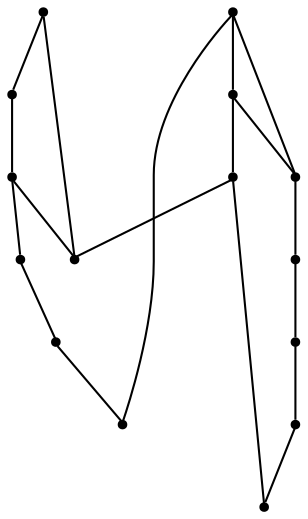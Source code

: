 graph {
  node [shape=point,comment="{\"directed\":false,\"doi\":\"10.1007/978-3-319-27261-0_29\",\"figure\":\"4 (1)\"}"]

  v0 [pos="922.8397090098849,1524.8565943236647"]
  v1 [pos="942.5261903189186,1521.4696941468196"]
  v2 [pos="824.3990518675199,1521.4696941468196"]
  v3 [pos="844.0855172794492,1524.8565943236647"]
  v4 [pos="1277.2275150000598,1453.7889194844593"]
  v5 [pos="1247.6915216288135,1406.4069722715449"]
  v6 [pos="1188.6310761841337,1352.2625115107528"]
  v7 [pos="706.2708483101247,1507.9322356677608"]
  v8 [pos="1100.0356547828908,1291.3473026029124"]
  v9 [pos="1060.6553635996838,1507.9322356677608"]
  v10 [pos="883.460514726883,1237.2008070376924"]
  v11 [pos="666.891654027123,1291.3473026029126"]
  v12 [pos="578.2962962142977,1352.2625115107528"]
  v13 [pos="519.2327110914939,1406.4069722715449"]
  v14 [pos="489.6946828908816,1453.7889194844593"]

  v1 -- v0 [id="-2",pos="942.5261903189186,1521.4696941468196 922.8397090098849,1524.8565943236647 922.8397090098849,1524.8565943236647 922.8397090098849,1524.8565943236647"]
  v14 -- v7 [id="-5",pos="489.6946828908816,1453.7889194844593 706.2708483101247,1507.9322356677608 706.2708483101247,1507.9322356677608 706.2708483101247,1507.9322356677608"]
  v3 -- v2 [id="-6",pos="844.0855172794492,1524.8565943236647 824.3990518675199,1521.4696941468196 824.3990518675199,1521.4696941468196 824.3990518675199,1521.4696941468196"]
  v13 -- v14 [id="-7",pos="519.2327110914939,1406.4069722715449 489.6946828908816,1453.7889194844593 489.6946828908816,1453.7889194844593 489.6946828908816,1453.7889194844593"]
  v11 -- v3 [id="-9",pos="666.891654027123,1291.3473026029126 804.711553143803,1237.198740439445 804.711553143803,1237.198740439445 804.711553143803,1237.198740439445 844.0855172794492,1524.8565943236647 844.0855172794492,1524.8565943236647 844.0855172794492,1524.8565943236647"]
  v12 -- v13 [id="-12",pos="578.2962962142977,1352.2625115107528 519.2327110914939,1406.4069722715449 519.2327110914939,1406.4069722715449 519.2327110914939,1406.4069722715449"]
  v11 -- v12 [id="-13",pos="666.891654027123,1291.3473026029126 578.2962962142977,1352.2625115107528 578.2962962142977,1352.2625115107528 578.2962962142977,1352.2625115107528"]
  v7 -- v2 [id="-14",pos="706.2708483101247,1507.9322356677608 824.3990518675199,1521.4696941468196 824.3990518675199,1521.4696941468196 824.3990518675199,1521.4696941468196"]
  v10 -- v12 [id="-15",pos="883.460514726883,1237.2008070376924 804.711553143803,1237.198740439445 804.711553143803,1237.198740439445 804.711553143803,1237.198740439445 578.2962962142977,1352.2625115107528 578.2962962142977,1352.2625115107528 578.2962962142977,1352.2625115107528"]
  v10 -- v8 [id="-16",pos="883.460514726883,1237.2008070376924 962.215803357524,1237.198740439445 962.215803357524,1237.198740439445 962.215803357524,1237.198740439445 1100.0356547828908,1291.3473026029124 1100.0356547828908,1291.3473026029124 1100.0356547828908,1291.3473026029124"]
  v3 -- v0 [id="-23",pos="844.0855172794492,1524.8565943236647 922.8397090098849,1524.8565943236647 922.8397090098849,1524.8565943236647 922.8397090098849,1524.8565943236647"]
  v10 -- v11 [id="-25",pos="883.460514726883,1237.2008070376924 666.891654027123,1291.3473026029126 666.891654027123,1291.3473026029126 666.891654027123,1291.3473026029126"]
  v1 -- v9 [id="-29",pos="942.5261903189186,1521.4696941468196 1060.6553635996838,1507.9322356677608 1060.6553635996838,1507.9322356677608 1060.6553635996838,1507.9322356677608"]
  v4 -- v0 [id="-30",pos="1277.2275150000598,1453.7889194844593 962.215803357524,1237.198740439445 962.215803357524,1237.198740439445 962.215803357524,1237.198740439445 922.8397090098849,1524.8565943236647 922.8397090098849,1524.8565943236647 922.8397090098849,1524.8565943236647"]
  v9 -- v4 [id="-38",pos="1060.6553635996838,1507.9322356677608 1277.2275150000598,1453.7889194844593 1277.2275150000598,1453.7889194844593 1277.2275150000598,1453.7889194844593"]
  v6 -- v8 [id="-39",pos="1188.6310761841337,1352.2625115107528 1100.0356547828908,1291.3473026029124 1100.0356547828908,1291.3473026029124 1100.0356547828908,1291.3473026029124"]
  v5 -- v6 [id="-42",pos="1247.6915216288135,1406.4069722715449 1188.6310761841337,1352.2625115107528 1188.6310761841337,1352.2625115107528 1188.6310761841337,1352.2625115107528"]
  v4 -- v5 [id="-43",pos="1277.2275150000598,1453.7889194844593 1247.6915216288135,1406.4069722715449 1247.6915216288135,1406.4069722715449 1247.6915216288135,1406.4069722715449"]
}